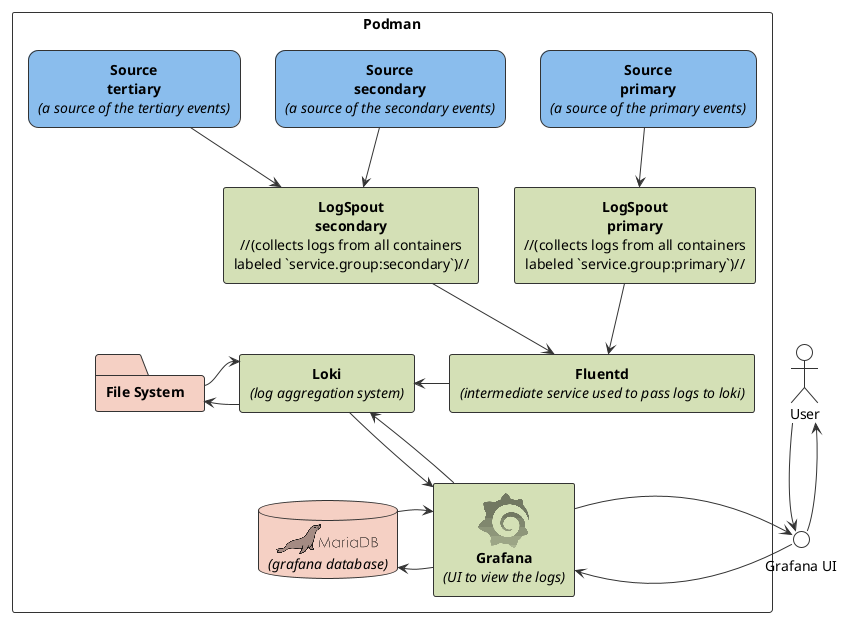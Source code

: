 @startuml
!theme plain
!include <logos/mariadb>
!include <logos/grafana>
!include <logos/cassandra>
!include <awslib/AWSSimplified>

<style>
componentDiagram {
  BackGroundColor white
  LineThickness 1
  LineColor #333333
}
document {
  BackGroundColor white
}
</style>

' skinparam monochrome true
skinparam defaulttextalignment center

skinparam sequence {
    ArrowColor #333333
}

skinparam rectangle {
    RoundCorner<< round20 >> 20
    RoundCorner<< round30 >> 30
    RoundCorner<< round40 >> 40
    RoundCorner<< round50 >> 50
}

actor "User" as user

interface "Grafana UI" as grafanaui

rectangle "Podman" as podman {
folder "**File System**" as lfs #f5d0c4

database "<$mariadb>\n//(grafana database)//" as mariadb #f5d0c4
'database "<$cassandra>\n//(loki database)//" as cassandra #f5d0c4

rectangle "<$grafana>\n**Grafana**\n//(UI to view the logs)//" as grafana #d4e0b6
rectangle "**Loki**\n//(log aggregation system)//" as loki #d4e0b6

rectangle "**Fluentd**\n//(intermediate service used to pass logs to loki)//" as fluentd #d4e0b6

rectangle "**Source**\n**primary**\n//(a source of the primary events)//" as sourceprimary <<round20>> #8abded
rectangle "**Source**\n**secondary**\n//(a source of the secondary events)//" as sourcesecondary <<round20>> #8abded
rectangle "**Source**\n**tertiary**\n//(a source of the tertiary events)//" as sourcetertiary <<round20>> #8abded

rectangle "**LogSpout**\n**primary**\n//(collects logs from all containers\nlabeled `service.group:primary`)//" as logspoutprimary #d4e0b6
rectangle "**LogSpout**\n**secondary**\n//(collects logs from all containers\nlabeled `service.group:secondary`)//" as logspoutsecondary #d4e0b6
}

grafana -left-> mariadb
grafana <-left- mariadb

'loki -left-> cassandra
'loki <-left- cassandra
loki -left-> lfs
loki <-left- lfs

sourceprimary -down-> logspoutprimary
sourcesecondary -down-> logspoutsecondary
sourcetertiary -down-> logspoutsecondary

logspoutprimary -down-> fluentd
logspoutsecondary -down-> fluentd

fluentd -left-> loki

loki -down-> grafana
loki <-down- grafana

grafanaui --right--> grafana
grafanaui <--right-- grafana

user -down-> grafanaui
user <-down- grafanaui
@enduml
